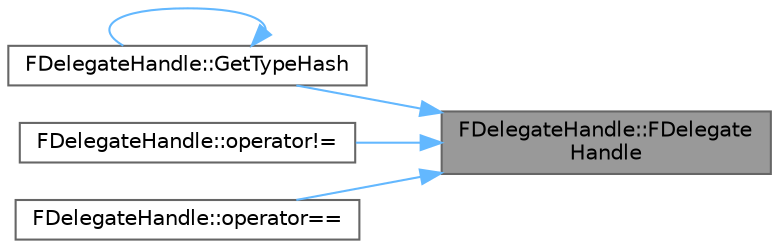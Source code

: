 digraph "FDelegateHandle::FDelegateHandle"
{
 // INTERACTIVE_SVG=YES
 // LATEX_PDF_SIZE
  bgcolor="transparent";
  edge [fontname=Helvetica,fontsize=10,labelfontname=Helvetica,labelfontsize=10];
  node [fontname=Helvetica,fontsize=10,shape=box,height=0.2,width=0.4];
  rankdir="RL";
  Node1 [id="Node000001",label="FDelegateHandle::FDelegate\lHandle",height=0.2,width=0.4,color="gray40", fillcolor="grey60", style="filled", fontcolor="black",tooltip="Creates an initially unset handle."];
  Node1 -> Node2 [id="edge1_Node000001_Node000002",dir="back",color="steelblue1",style="solid",tooltip=" "];
  Node2 [id="Node000002",label="FDelegateHandle::GetTypeHash",height=0.2,width=0.4,color="grey40", fillcolor="white", style="filled",URL="$df/d7e/classFDelegateHandle.html#a41b084ee5605b8432af8d1423c26302c",tooltip=" "];
  Node2 -> Node2 [id="edge2_Node000002_Node000002",dir="back",color="steelblue1",style="solid",tooltip=" "];
  Node1 -> Node3 [id="edge3_Node000001_Node000003",dir="back",color="steelblue1",style="solid",tooltip=" "];
  Node3 [id="Node000003",label="FDelegateHandle::operator!=",height=0.2,width=0.4,color="grey40", fillcolor="white", style="filled",URL="$df/d7e/classFDelegateHandle.html#ad384b93ccd3ddcddda823485441ee937",tooltip=" "];
  Node1 -> Node4 [id="edge4_Node000001_Node000004",dir="back",color="steelblue1",style="solid",tooltip=" "];
  Node4 [id="Node000004",label="FDelegateHandle::operator==",height=0.2,width=0.4,color="grey40", fillcolor="white", style="filled",URL="$df/d7e/classFDelegateHandle.html#a45507d55c285a944a29eaf8d98e8ac91",tooltip=" "];
}

